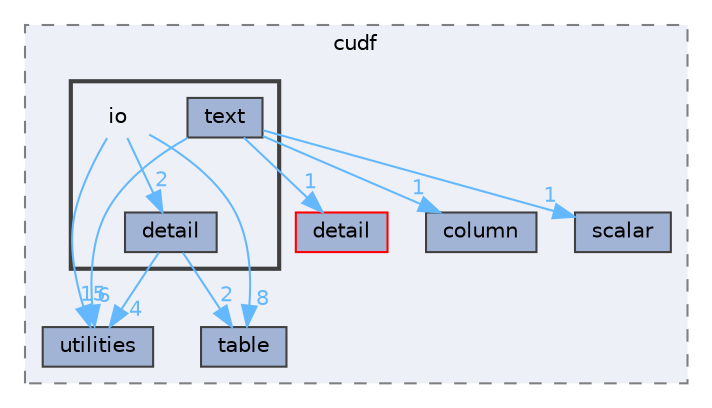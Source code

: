 digraph "D:/gitLibrary/cudf/cpp/include/cudf/io"
{
 // LATEX_PDF_SIZE
  bgcolor="transparent";
  edge [fontname=Helvetica,fontsize=10,labelfontname=Helvetica,labelfontsize=10];
  node [fontname=Helvetica,fontsize=10,shape=box,height=0.2,width=0.4];
  compound=true
  subgraph clusterdir_87e6427d1ef099fd52d9d0724c66b062 {
    graph [ bgcolor="#edf0f7", pencolor="grey50", label="cudf", fontname=Helvetica,fontsize=10 style="filled,dashed", URL="dir_87e6427d1ef099fd52d9d0724c66b062.html",tooltip=""]
  dir_8262fc92296c7dd0bcaa745c9549f750 [label="utilities", fillcolor="#a2b4d6", color="grey25", style="filled", URL="dir_8262fc92296c7dd0bcaa745c9549f750.html",tooltip=""];
  dir_fce7e93f70105769e490dda9a6ac64fb [label="column", fillcolor="#a2b4d6", color="grey25", style="filled", URL="dir_fce7e93f70105769e490dda9a6ac64fb.html",tooltip=""];
  dir_afa83cc9b3075ac846db8d24480e5154 [label="scalar", fillcolor="#a2b4d6", color="grey25", style="filled", URL="dir_afa83cc9b3075ac846db8d24480e5154.html",tooltip=""];
  dir_9d85f5b54f4565533fc543f57ae7704d [label="table", fillcolor="#a2b4d6", color="grey25", style="filled", URL="dir_9d85f5b54f4565533fc543f57ae7704d.html",tooltip=""];
  dir_a82d85c89be6cfc9cc0f5c38ca1aa1ac [label="detail", fillcolor="#a2b4d6", color="red", style="filled", URL="dir_a82d85c89be6cfc9cc0f5c38ca1aa1ac.html",tooltip=""];
  subgraph clusterdir_6c957c959b1bf3b7bc34e42fb1407625 {
    graph [ bgcolor="#edf0f7", pencolor="grey25", label="", fontname=Helvetica,fontsize=10 style="filled,bold", URL="dir_6c957c959b1bf3b7bc34e42fb1407625.html",tooltip=""]
    dir_6c957c959b1bf3b7bc34e42fb1407625 [shape=plaintext, label="io"];
  dir_6e914aeb598ba1fc22889be345341c69 [label="detail", fillcolor="#a2b4d6", color="grey25", style="filled", URL="dir_6e914aeb598ba1fc22889be345341c69.html",tooltip=""];
  dir_3702ac16d4dc63c2bfeccc5334b1b453 [label="text", fillcolor="#a2b4d6", color="grey25", style="filled", URL="dir_3702ac16d4dc63c2bfeccc5334b1b453.html",tooltip=""];
  }
  }
  dir_6c957c959b1bf3b7bc34e42fb1407625->dir_6e914aeb598ba1fc22889be345341c69 [headlabel="2", labeldistance=1.5 headhref="dir_000022_000012.html" color="steelblue1" fontcolor="steelblue1"];
  dir_6c957c959b1bf3b7bc34e42fb1407625->dir_8262fc92296c7dd0bcaa745c9549f750 [headlabel="15", labeldistance=1.5 headhref="dir_000022_000038.html" color="steelblue1" fontcolor="steelblue1"];
  dir_6c957c959b1bf3b7bc34e42fb1407625->dir_9d85f5b54f4565533fc543f57ae7704d [headlabel="8", labeldistance=1.5 headhref="dir_000022_000033.html" color="steelblue1" fontcolor="steelblue1"];
  dir_6e914aeb598ba1fc22889be345341c69->dir_8262fc92296c7dd0bcaa745c9549f750 [headlabel="4", labeldistance=1.5 headhref="dir_000012_000038.html" color="steelblue1" fontcolor="steelblue1"];
  dir_6e914aeb598ba1fc22889be345341c69->dir_9d85f5b54f4565533fc543f57ae7704d [headlabel="2", labeldistance=1.5 headhref="dir_000012_000033.html" color="steelblue1" fontcolor="steelblue1"];
  dir_3702ac16d4dc63c2bfeccc5334b1b453->dir_8262fc92296c7dd0bcaa745c9549f750 [headlabel="6", labeldistance=1.5 headhref="dir_000036_000038.html" color="steelblue1" fontcolor="steelblue1"];
  dir_3702ac16d4dc63c2bfeccc5334b1b453->dir_a82d85c89be6cfc9cc0f5c38ca1aa1ac [headlabel="1", labeldistance=1.5 headhref="dir_000036_000010.html" color="steelblue1" fontcolor="steelblue1"];
  dir_3702ac16d4dc63c2bfeccc5334b1b453->dir_afa83cc9b3075ac846db8d24480e5154 [headlabel="1", labeldistance=1.5 headhref="dir_000036_000028.html" color="steelblue1" fontcolor="steelblue1"];
  dir_3702ac16d4dc63c2bfeccc5334b1b453->dir_fce7e93f70105769e490dda9a6ac64fb [headlabel="1", labeldistance=1.5 headhref="dir_000036_000003.html" color="steelblue1" fontcolor="steelblue1"];
}
